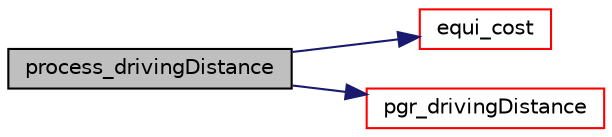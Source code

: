 digraph "process_drivingDistance"
{
  edge [fontname="Helvetica",fontsize="10",labelfontname="Helvetica",labelfontsize="10"];
  node [fontname="Helvetica",fontsize="10",shape=record];
  rankdir="LR";
  Node1 [label="process_drivingDistance",height=0.2,width=0.4,color="black", fillcolor="grey75", style="filled", fontcolor="black"];
  Node1 -> Node2 [color="midnightblue",fontsize="10",style="solid",fontname="Helvetica"];
  Node2 [label="equi_cost",height=0.2,width=0.4,color="red", fillcolor="white", style="filled",URL="$basePath__SSEC_8cpp.html#a5ec42f9cedce93c209092bc259b9c56c"];
  Node1 -> Node3 [color="midnightblue",fontsize="10",style="solid",fontname="Helvetica"];
  Node3 [label="pgr_drivingDistance",height=0.2,width=0.4,color="red", fillcolor="white", style="filled",URL="$pgr__dijkstra_8hpp.html#adcab15bb56211bdd3f0832afa1c275a5"];
}
